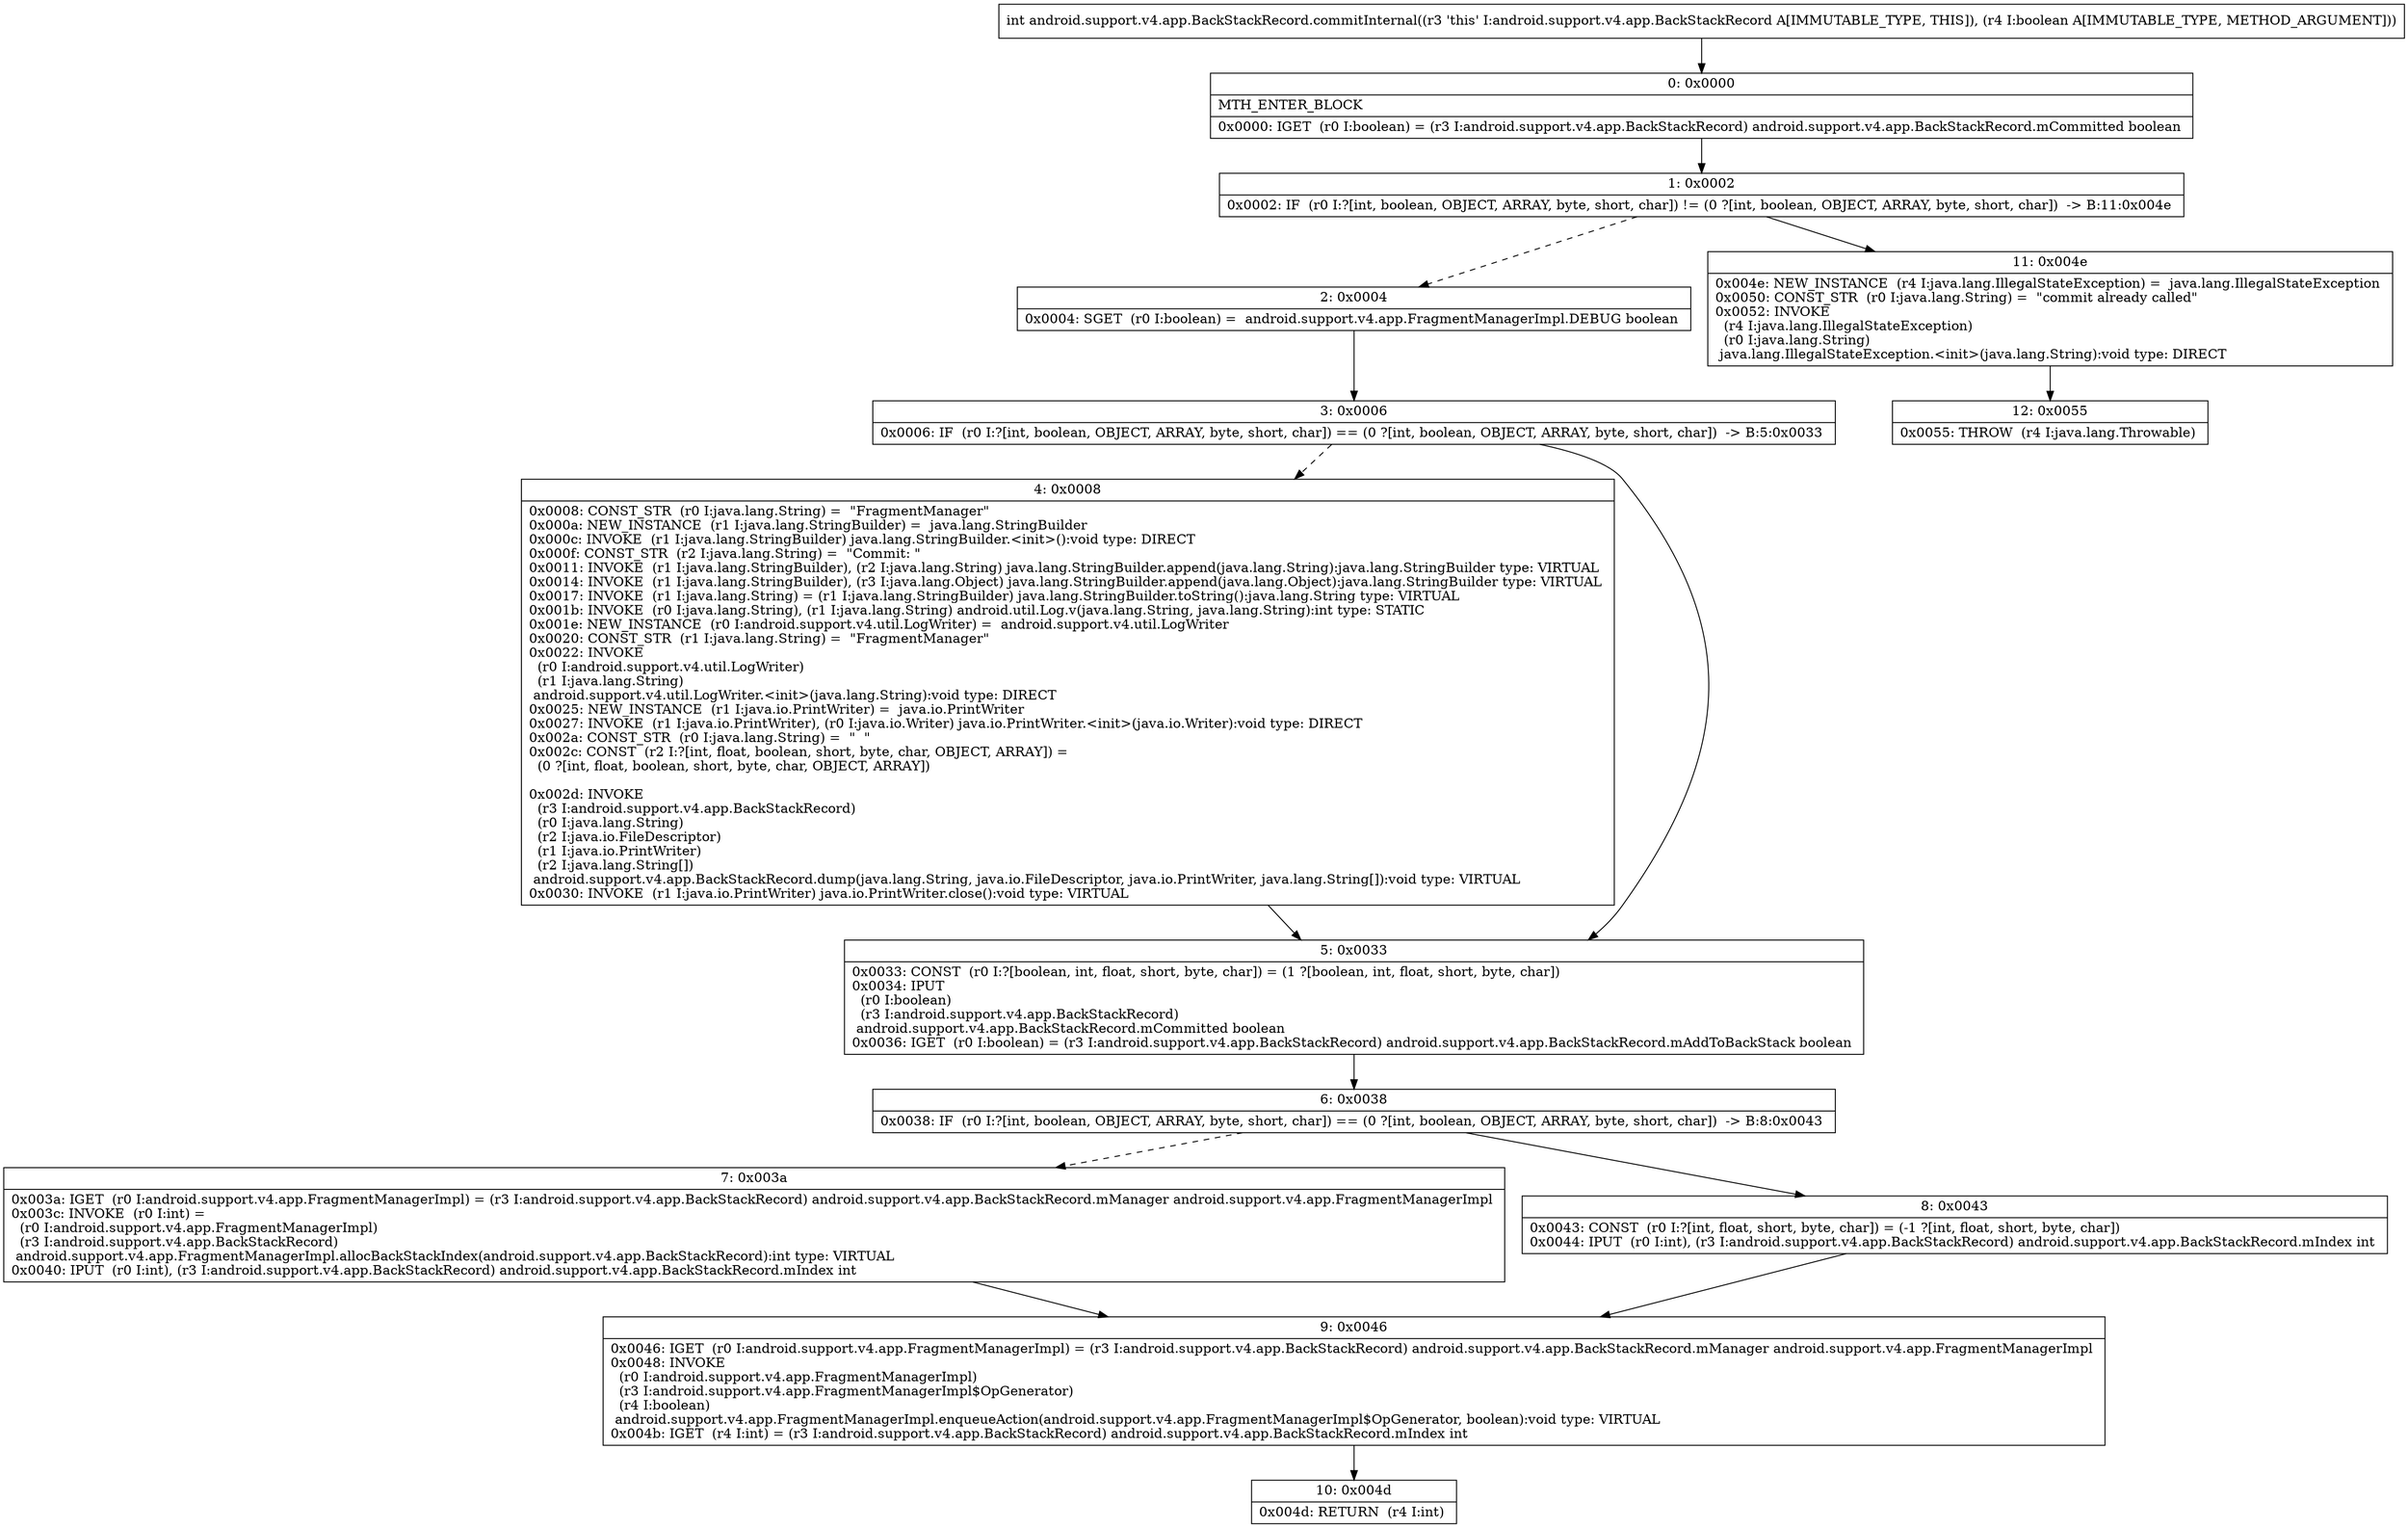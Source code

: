 digraph "CFG forandroid.support.v4.app.BackStackRecord.commitInternal(Z)I" {
Node_0 [shape=record,label="{0\:\ 0x0000|MTH_ENTER_BLOCK\l|0x0000: IGET  (r0 I:boolean) = (r3 I:android.support.v4.app.BackStackRecord) android.support.v4.app.BackStackRecord.mCommitted boolean \l}"];
Node_1 [shape=record,label="{1\:\ 0x0002|0x0002: IF  (r0 I:?[int, boolean, OBJECT, ARRAY, byte, short, char]) != (0 ?[int, boolean, OBJECT, ARRAY, byte, short, char])  \-\> B:11:0x004e \l}"];
Node_2 [shape=record,label="{2\:\ 0x0004|0x0004: SGET  (r0 I:boolean) =  android.support.v4.app.FragmentManagerImpl.DEBUG boolean \l}"];
Node_3 [shape=record,label="{3\:\ 0x0006|0x0006: IF  (r0 I:?[int, boolean, OBJECT, ARRAY, byte, short, char]) == (0 ?[int, boolean, OBJECT, ARRAY, byte, short, char])  \-\> B:5:0x0033 \l}"];
Node_4 [shape=record,label="{4\:\ 0x0008|0x0008: CONST_STR  (r0 I:java.lang.String) =  \"FragmentManager\" \l0x000a: NEW_INSTANCE  (r1 I:java.lang.StringBuilder) =  java.lang.StringBuilder \l0x000c: INVOKE  (r1 I:java.lang.StringBuilder) java.lang.StringBuilder.\<init\>():void type: DIRECT \l0x000f: CONST_STR  (r2 I:java.lang.String) =  \"Commit: \" \l0x0011: INVOKE  (r1 I:java.lang.StringBuilder), (r2 I:java.lang.String) java.lang.StringBuilder.append(java.lang.String):java.lang.StringBuilder type: VIRTUAL \l0x0014: INVOKE  (r1 I:java.lang.StringBuilder), (r3 I:java.lang.Object) java.lang.StringBuilder.append(java.lang.Object):java.lang.StringBuilder type: VIRTUAL \l0x0017: INVOKE  (r1 I:java.lang.String) = (r1 I:java.lang.StringBuilder) java.lang.StringBuilder.toString():java.lang.String type: VIRTUAL \l0x001b: INVOKE  (r0 I:java.lang.String), (r1 I:java.lang.String) android.util.Log.v(java.lang.String, java.lang.String):int type: STATIC \l0x001e: NEW_INSTANCE  (r0 I:android.support.v4.util.LogWriter) =  android.support.v4.util.LogWriter \l0x0020: CONST_STR  (r1 I:java.lang.String) =  \"FragmentManager\" \l0x0022: INVOKE  \l  (r0 I:android.support.v4.util.LogWriter)\l  (r1 I:java.lang.String)\l android.support.v4.util.LogWriter.\<init\>(java.lang.String):void type: DIRECT \l0x0025: NEW_INSTANCE  (r1 I:java.io.PrintWriter) =  java.io.PrintWriter \l0x0027: INVOKE  (r1 I:java.io.PrintWriter), (r0 I:java.io.Writer) java.io.PrintWriter.\<init\>(java.io.Writer):void type: DIRECT \l0x002a: CONST_STR  (r0 I:java.lang.String) =  \"  \" \l0x002c: CONST  (r2 I:?[int, float, boolean, short, byte, char, OBJECT, ARRAY]) = \l  (0 ?[int, float, boolean, short, byte, char, OBJECT, ARRAY])\l \l0x002d: INVOKE  \l  (r3 I:android.support.v4.app.BackStackRecord)\l  (r0 I:java.lang.String)\l  (r2 I:java.io.FileDescriptor)\l  (r1 I:java.io.PrintWriter)\l  (r2 I:java.lang.String[])\l android.support.v4.app.BackStackRecord.dump(java.lang.String, java.io.FileDescriptor, java.io.PrintWriter, java.lang.String[]):void type: VIRTUAL \l0x0030: INVOKE  (r1 I:java.io.PrintWriter) java.io.PrintWriter.close():void type: VIRTUAL \l}"];
Node_5 [shape=record,label="{5\:\ 0x0033|0x0033: CONST  (r0 I:?[boolean, int, float, short, byte, char]) = (1 ?[boolean, int, float, short, byte, char]) \l0x0034: IPUT  \l  (r0 I:boolean)\l  (r3 I:android.support.v4.app.BackStackRecord)\l android.support.v4.app.BackStackRecord.mCommitted boolean \l0x0036: IGET  (r0 I:boolean) = (r3 I:android.support.v4.app.BackStackRecord) android.support.v4.app.BackStackRecord.mAddToBackStack boolean \l}"];
Node_6 [shape=record,label="{6\:\ 0x0038|0x0038: IF  (r0 I:?[int, boolean, OBJECT, ARRAY, byte, short, char]) == (0 ?[int, boolean, OBJECT, ARRAY, byte, short, char])  \-\> B:8:0x0043 \l}"];
Node_7 [shape=record,label="{7\:\ 0x003a|0x003a: IGET  (r0 I:android.support.v4.app.FragmentManagerImpl) = (r3 I:android.support.v4.app.BackStackRecord) android.support.v4.app.BackStackRecord.mManager android.support.v4.app.FragmentManagerImpl \l0x003c: INVOKE  (r0 I:int) = \l  (r0 I:android.support.v4.app.FragmentManagerImpl)\l  (r3 I:android.support.v4.app.BackStackRecord)\l android.support.v4.app.FragmentManagerImpl.allocBackStackIndex(android.support.v4.app.BackStackRecord):int type: VIRTUAL \l0x0040: IPUT  (r0 I:int), (r3 I:android.support.v4.app.BackStackRecord) android.support.v4.app.BackStackRecord.mIndex int \l}"];
Node_8 [shape=record,label="{8\:\ 0x0043|0x0043: CONST  (r0 I:?[int, float, short, byte, char]) = (\-1 ?[int, float, short, byte, char]) \l0x0044: IPUT  (r0 I:int), (r3 I:android.support.v4.app.BackStackRecord) android.support.v4.app.BackStackRecord.mIndex int \l}"];
Node_9 [shape=record,label="{9\:\ 0x0046|0x0046: IGET  (r0 I:android.support.v4.app.FragmentManagerImpl) = (r3 I:android.support.v4.app.BackStackRecord) android.support.v4.app.BackStackRecord.mManager android.support.v4.app.FragmentManagerImpl \l0x0048: INVOKE  \l  (r0 I:android.support.v4.app.FragmentManagerImpl)\l  (r3 I:android.support.v4.app.FragmentManagerImpl$OpGenerator)\l  (r4 I:boolean)\l android.support.v4.app.FragmentManagerImpl.enqueueAction(android.support.v4.app.FragmentManagerImpl$OpGenerator, boolean):void type: VIRTUAL \l0x004b: IGET  (r4 I:int) = (r3 I:android.support.v4.app.BackStackRecord) android.support.v4.app.BackStackRecord.mIndex int \l}"];
Node_10 [shape=record,label="{10\:\ 0x004d|0x004d: RETURN  (r4 I:int) \l}"];
Node_11 [shape=record,label="{11\:\ 0x004e|0x004e: NEW_INSTANCE  (r4 I:java.lang.IllegalStateException) =  java.lang.IllegalStateException \l0x0050: CONST_STR  (r0 I:java.lang.String) =  \"commit already called\" \l0x0052: INVOKE  \l  (r4 I:java.lang.IllegalStateException)\l  (r0 I:java.lang.String)\l java.lang.IllegalStateException.\<init\>(java.lang.String):void type: DIRECT \l}"];
Node_12 [shape=record,label="{12\:\ 0x0055|0x0055: THROW  (r4 I:java.lang.Throwable) \l}"];
MethodNode[shape=record,label="{int android.support.v4.app.BackStackRecord.commitInternal((r3 'this' I:android.support.v4.app.BackStackRecord A[IMMUTABLE_TYPE, THIS]), (r4 I:boolean A[IMMUTABLE_TYPE, METHOD_ARGUMENT])) }"];
MethodNode -> Node_0;
Node_0 -> Node_1;
Node_1 -> Node_2[style=dashed];
Node_1 -> Node_11;
Node_2 -> Node_3;
Node_3 -> Node_4[style=dashed];
Node_3 -> Node_5;
Node_4 -> Node_5;
Node_5 -> Node_6;
Node_6 -> Node_7[style=dashed];
Node_6 -> Node_8;
Node_7 -> Node_9;
Node_8 -> Node_9;
Node_9 -> Node_10;
Node_11 -> Node_12;
}


